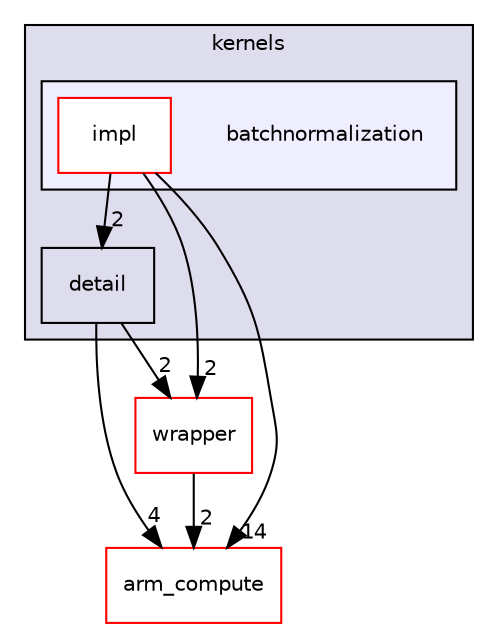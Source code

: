 digraph "src/core/NEON/kernels/batchnormalization" {
  compound=true
  node [ fontsize="10", fontname="Helvetica"];
  edge [ labelfontsize="10", labelfontname="Helvetica"];
  subgraph clusterdir_1ce938f580a6f304b99685e2c1dd19db {
    graph [ bgcolor="#ddddee", pencolor="black", label="kernels" fontname="Helvetica", fontsize="10", URL="dir_1ce938f580a6f304b99685e2c1dd19db.xhtml"]
  dir_47c52b626b579a630a004d74c906e8a5 [shape=box label="detail" URL="dir_47c52b626b579a630a004d74c906e8a5.xhtml"];
  subgraph clusterdir_f5eb3f990fb66d2a1104d2728906b7d4 {
    graph [ bgcolor="#eeeeff", pencolor="black", label="" URL="dir_f5eb3f990fb66d2a1104d2728906b7d4.xhtml"];
    dir_f5eb3f990fb66d2a1104d2728906b7d4 [shape=plaintext label="batchnormalization"];
  dir_cb95619f2cb225dbc45806f4593be807 [shape=box label="impl" fillcolor="white" style="filled" color="red" URL="dir_cb95619f2cb225dbc45806f4593be807.xhtml"];
  }
  }
  dir_214608ef36d61442cb2b0c1c4e9a7def [shape=box label="arm_compute" fillcolor="white" style="filled" color="red" URL="dir_214608ef36d61442cb2b0c1c4e9a7def.xhtml"];
  dir_8224aa485683c095eaa3fd7faa788467 [shape=box label="wrapper" fillcolor="white" style="filled" color="red" URL="dir_8224aa485683c095eaa3fd7faa788467.xhtml"];
  dir_8224aa485683c095eaa3fd7faa788467->dir_214608ef36d61442cb2b0c1c4e9a7def [headlabel="2", labeldistance=1.5 headhref="dir_000029_000000.xhtml"];
  dir_47c52b626b579a630a004d74c906e8a5->dir_214608ef36d61442cb2b0c1c4e9a7def [headlabel="4", labeldistance=1.5 headhref="dir_000472_000000.xhtml"];
  dir_47c52b626b579a630a004d74c906e8a5->dir_8224aa485683c095eaa3fd7faa788467 [headlabel="2", labeldistance=1.5 headhref="dir_000472_000029.xhtml"];
  dir_cb95619f2cb225dbc45806f4593be807->dir_214608ef36d61442cb2b0c1c4e9a7def [headlabel="14", labeldistance=1.5 headhref="dir_000372_000000.xhtml"];
  dir_cb95619f2cb225dbc45806f4593be807->dir_47c52b626b579a630a004d74c906e8a5 [headlabel="2", labeldistance=1.5 headhref="dir_000372_000472.xhtml"];
  dir_cb95619f2cb225dbc45806f4593be807->dir_8224aa485683c095eaa3fd7faa788467 [headlabel="2", labeldistance=1.5 headhref="dir_000372_000029.xhtml"];
}
